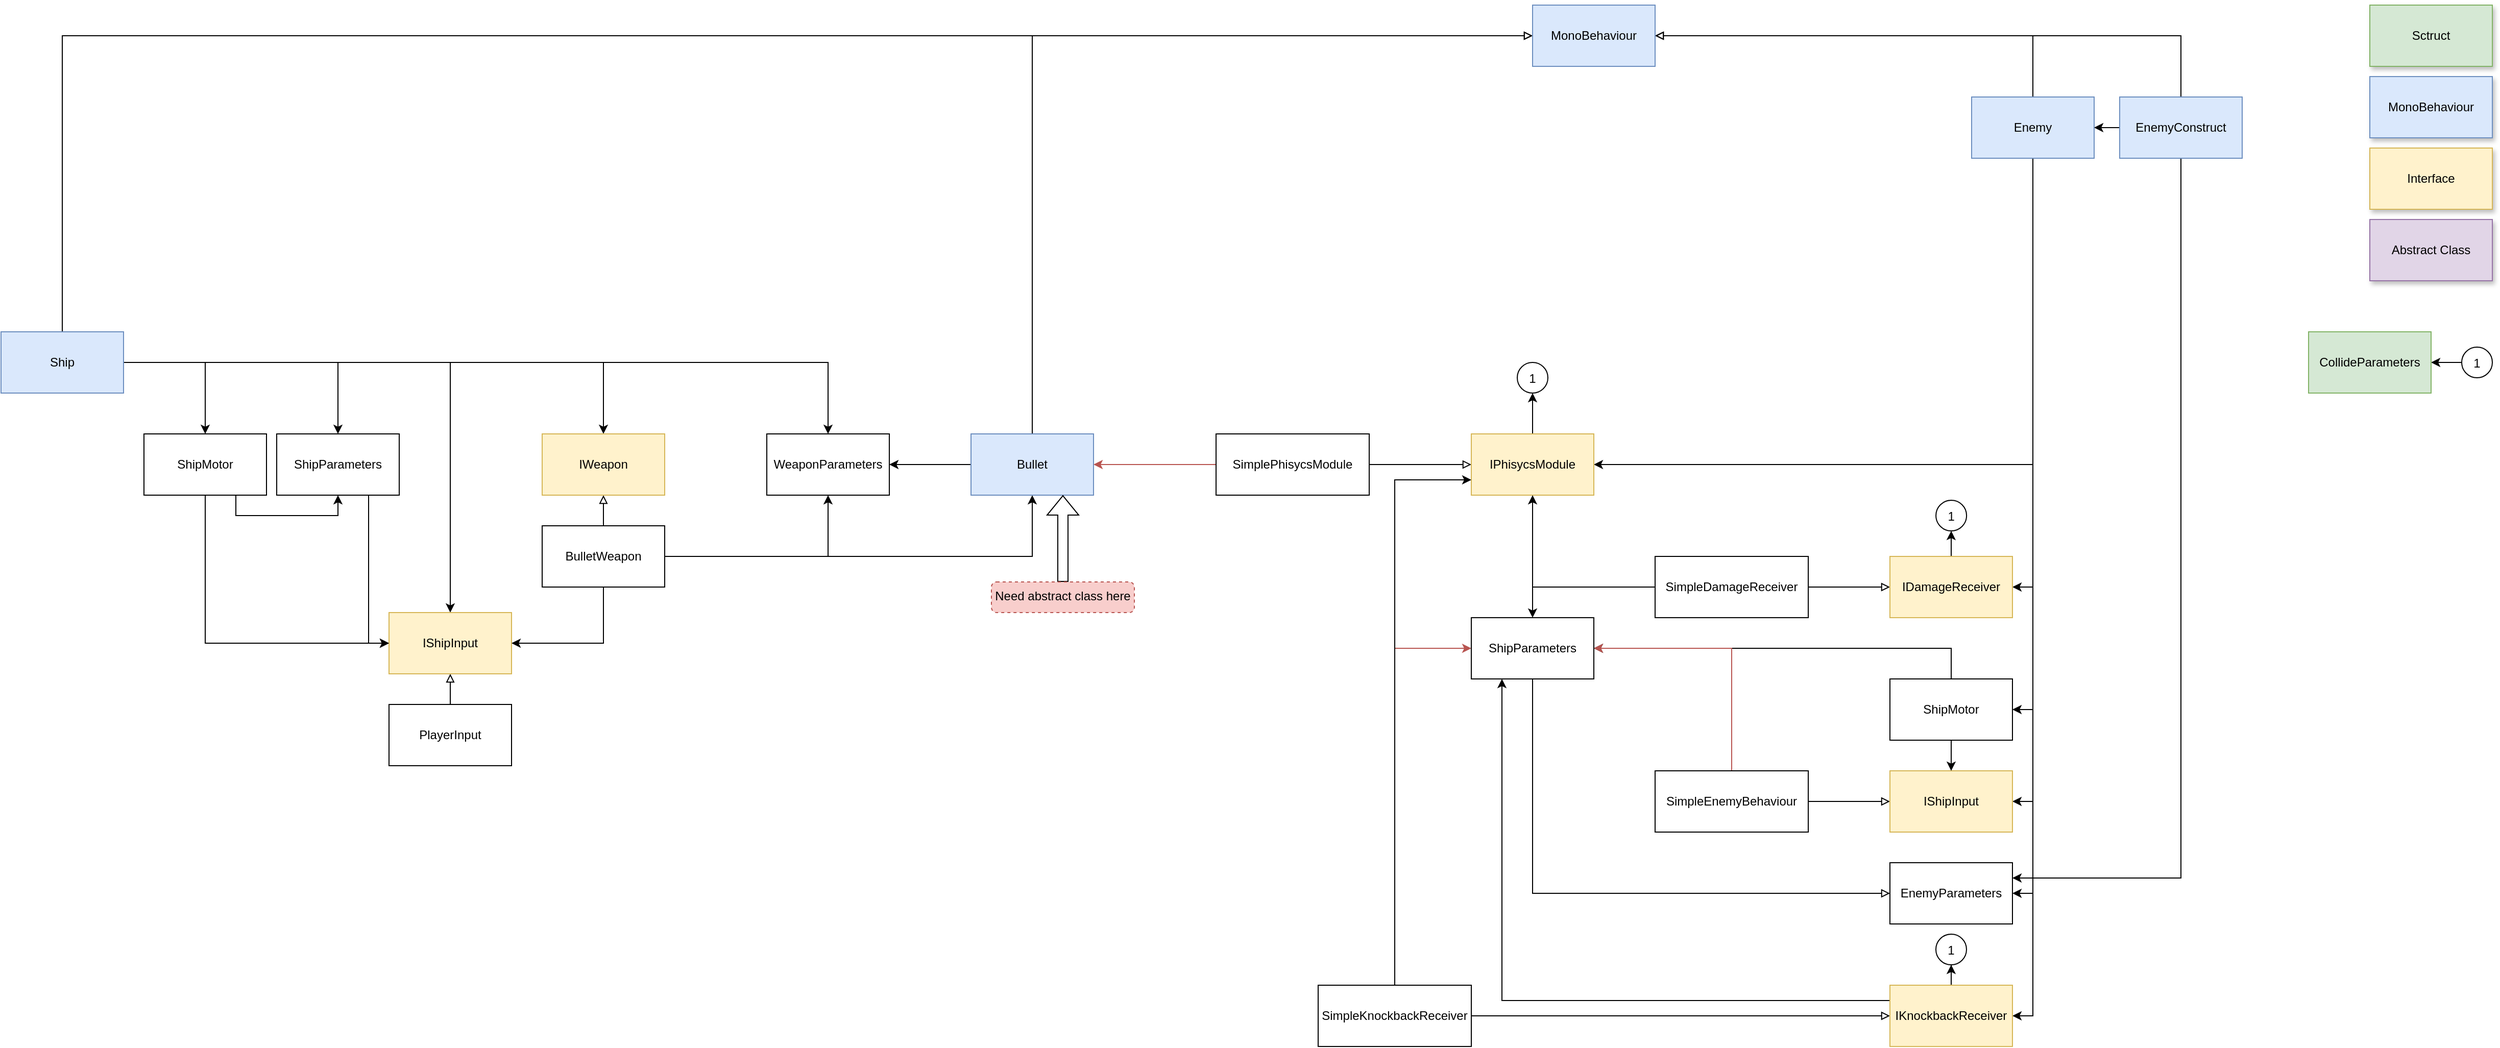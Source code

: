 <mxfile version="21.2.0" type="device">
  <diagram id="R2lEEEUBdFMjLlhIrx00" name="Page-1">
    <mxGraphModel dx="3930" dy="1613" grid="1" gridSize="10" guides="1" tooltips="1" connect="1" arrows="1" fold="1" page="1" pageScale="1" pageWidth="850" pageHeight="1100" math="0" shadow="0" extFonts="Permanent Marker^https://fonts.googleapis.com/css?family=Permanent+Marker">
      <root>
        <mxCell id="0" />
        <mxCell id="1" parent="0" />
        <mxCell id="zuREKiWaDpS8tAC5pNGk-3" value="" style="edgeStyle=orthogonalEdgeStyle;rounded=0;orthogonalLoop=1;jettySize=auto;html=1;exitX=0.5;exitY=0;exitDx=0;exitDy=0;entryX=1;entryY=0.5;entryDx=0;entryDy=0;endArrow=block;endFill=0;" edge="1" parent="1" source="zuREKiWaDpS8tAC5pNGk-2" target="zuREKiWaDpS8tAC5pNGk-1">
          <mxGeometry relative="1" as="geometry">
            <mxPoint x="930" y="160" as="targetPoint" />
          </mxGeometry>
        </mxCell>
        <mxCell id="zuREKiWaDpS8tAC5pNGk-5" value="" style="edgeStyle=orthogonalEdgeStyle;rounded=0;orthogonalLoop=1;jettySize=auto;html=1;exitX=0.5;exitY=0;exitDx=0;exitDy=0;entryX=1;entryY=0.5;entryDx=0;entryDy=0;endArrow=block;endFill=0;" edge="1" parent="1" source="zuREKiWaDpS8tAC5pNGk-4" target="zuREKiWaDpS8tAC5pNGk-1">
          <mxGeometry relative="1" as="geometry">
            <mxPoint x="1200" y="10" as="targetPoint" />
          </mxGeometry>
        </mxCell>
        <mxCell id="zuREKiWaDpS8tAC5pNGk-7" value="" style="edgeStyle=orthogonalEdgeStyle;rounded=0;orthogonalLoop=1;jettySize=auto;html=1;exitX=0.5;exitY=0;exitDx=0;exitDy=0;entryX=0;entryY=0.5;entryDx=0;entryDy=0;endArrow=block;endFill=0;" edge="1" parent="1" source="zuREKiWaDpS8tAC5pNGk-35" target="zuREKiWaDpS8tAC5pNGk-1">
          <mxGeometry relative="1" as="geometry">
            <mxPoint x="1060" y="30" as="targetPoint" />
          </mxGeometry>
        </mxCell>
        <mxCell id="zuREKiWaDpS8tAC5pNGk-9" value="" style="edgeStyle=orthogonalEdgeStyle;rounded=0;orthogonalLoop=1;jettySize=auto;html=1;exitX=0.5;exitY=0;exitDx=0;exitDy=0;entryX=0;entryY=0.5;entryDx=0;entryDy=0;endArrow=block;endFill=0;" edge="1" parent="1" source="zuREKiWaDpS8tAC5pNGk-8" target="zuREKiWaDpS8tAC5pNGk-1">
          <mxGeometry relative="1" as="geometry">
            <mxPoint x="1440" y="30" as="targetPoint" />
          </mxGeometry>
        </mxCell>
        <mxCell id="zuREKiWaDpS8tAC5pNGk-1" value="MonoBehaviour" style="rounded=0;whiteSpace=wrap;html=1;fillColor=#dae8fc;strokeColor=#6c8ebf;" vertex="1" parent="1">
          <mxGeometry x="700" y="60" width="120" height="60" as="geometry" />
        </mxCell>
        <mxCell id="zuREKiWaDpS8tAC5pNGk-38" style="edgeStyle=orthogonalEdgeStyle;rounded=0;orthogonalLoop=1;jettySize=auto;html=1;exitX=0.5;exitY=1;exitDx=0;exitDy=0;entryX=1;entryY=0.5;entryDx=0;entryDy=0;" edge="1" parent="1" source="zuREKiWaDpS8tAC5pNGk-2" target="zuREKiWaDpS8tAC5pNGk-37">
          <mxGeometry relative="1" as="geometry" />
        </mxCell>
        <mxCell id="zuREKiWaDpS8tAC5pNGk-40" style="edgeStyle=orthogonalEdgeStyle;rounded=0;orthogonalLoop=1;jettySize=auto;html=1;exitX=0.5;exitY=1;exitDx=0;exitDy=0;entryX=1;entryY=0.5;entryDx=0;entryDy=0;" edge="1" parent="1" source="zuREKiWaDpS8tAC5pNGk-2" target="zuREKiWaDpS8tAC5pNGk-39">
          <mxGeometry relative="1" as="geometry" />
        </mxCell>
        <mxCell id="zuREKiWaDpS8tAC5pNGk-44" style="edgeStyle=orthogonalEdgeStyle;rounded=0;orthogonalLoop=1;jettySize=auto;html=1;exitX=0.5;exitY=1;exitDx=0;exitDy=0;entryX=1;entryY=0.5;entryDx=0;entryDy=0;" edge="1" parent="1" source="zuREKiWaDpS8tAC5pNGk-2" target="zuREKiWaDpS8tAC5pNGk-41">
          <mxGeometry relative="1" as="geometry" />
        </mxCell>
        <mxCell id="zuREKiWaDpS8tAC5pNGk-45" style="edgeStyle=orthogonalEdgeStyle;rounded=0;orthogonalLoop=1;jettySize=auto;html=1;exitX=0.5;exitY=1;exitDx=0;exitDy=0;entryX=1;entryY=0.5;entryDx=0;entryDy=0;" edge="1" parent="1" source="zuREKiWaDpS8tAC5pNGk-2" target="zuREKiWaDpS8tAC5pNGk-42">
          <mxGeometry relative="1" as="geometry" />
        </mxCell>
        <mxCell id="zuREKiWaDpS8tAC5pNGk-46" style="edgeStyle=orthogonalEdgeStyle;rounded=0;orthogonalLoop=1;jettySize=auto;html=1;exitX=0.5;exitY=1;exitDx=0;exitDy=0;entryX=1;entryY=0.5;entryDx=0;entryDy=0;" edge="1" parent="1" source="zuREKiWaDpS8tAC5pNGk-2" target="zuREKiWaDpS8tAC5pNGk-43">
          <mxGeometry relative="1" as="geometry" />
        </mxCell>
        <mxCell id="zuREKiWaDpS8tAC5pNGk-56" style="edgeStyle=orthogonalEdgeStyle;rounded=0;orthogonalLoop=1;jettySize=auto;html=1;exitX=0.5;exitY=1;exitDx=0;exitDy=0;entryX=1;entryY=0.5;entryDx=0;entryDy=0;" edge="1" parent="1" source="zuREKiWaDpS8tAC5pNGk-2" target="zuREKiWaDpS8tAC5pNGk-57">
          <mxGeometry relative="1" as="geometry" />
        </mxCell>
        <mxCell id="zuREKiWaDpS8tAC5pNGk-2" value="Enemy&lt;br&gt;" style="whiteSpace=wrap;html=1;rounded=0;fillColor=#dae8fc;strokeColor=#6c8ebf;" vertex="1" parent="1">
          <mxGeometry x="1130" y="150" width="120" height="60" as="geometry" />
        </mxCell>
        <mxCell id="zuREKiWaDpS8tAC5pNGk-85" style="edgeStyle=orthogonalEdgeStyle;rounded=0;orthogonalLoop=1;jettySize=auto;html=1;exitX=0;exitY=0.5;exitDx=0;exitDy=0;entryX=1;entryY=0.5;entryDx=0;entryDy=0;" edge="1" parent="1" source="zuREKiWaDpS8tAC5pNGk-4" target="zuREKiWaDpS8tAC5pNGk-2">
          <mxGeometry relative="1" as="geometry" />
        </mxCell>
        <mxCell id="zuREKiWaDpS8tAC5pNGk-87" style="edgeStyle=orthogonalEdgeStyle;rounded=0;orthogonalLoop=1;jettySize=auto;html=1;exitX=0.5;exitY=1;exitDx=0;exitDy=0;entryX=1;entryY=0.25;entryDx=0;entryDy=0;" edge="1" parent="1" source="zuREKiWaDpS8tAC5pNGk-4" target="zuREKiWaDpS8tAC5pNGk-57">
          <mxGeometry relative="1" as="geometry" />
        </mxCell>
        <mxCell id="zuREKiWaDpS8tAC5pNGk-4" value="EnemyConstruct" style="whiteSpace=wrap;html=1;rounded=0;fillColor=#dae8fc;strokeColor=#6c8ebf;" vertex="1" parent="1">
          <mxGeometry x="1275" y="150" width="120" height="60" as="geometry" />
        </mxCell>
        <mxCell id="zuREKiWaDpS8tAC5pNGk-11" value="" style="edgeStyle=orthogonalEdgeStyle;rounded=0;orthogonalLoop=1;jettySize=auto;html=1;" edge="1" parent="1" source="zuREKiWaDpS8tAC5pNGk-8" target="zuREKiWaDpS8tAC5pNGk-10">
          <mxGeometry relative="1" as="geometry" />
        </mxCell>
        <mxCell id="zuREKiWaDpS8tAC5pNGk-13" value="" style="edgeStyle=orthogonalEdgeStyle;rounded=0;orthogonalLoop=1;jettySize=auto;html=1;" edge="1" parent="1" source="zuREKiWaDpS8tAC5pNGk-8" target="zuREKiWaDpS8tAC5pNGk-12">
          <mxGeometry relative="1" as="geometry" />
        </mxCell>
        <mxCell id="zuREKiWaDpS8tAC5pNGk-15" value="" style="edgeStyle=orthogonalEdgeStyle;rounded=0;orthogonalLoop=1;jettySize=auto;html=1;" edge="1" parent="1" source="zuREKiWaDpS8tAC5pNGk-8" target="zuREKiWaDpS8tAC5pNGk-14">
          <mxGeometry relative="1" as="geometry" />
        </mxCell>
        <mxCell id="zuREKiWaDpS8tAC5pNGk-18" value="" style="edgeStyle=orthogonalEdgeStyle;rounded=0;orthogonalLoop=1;jettySize=auto;html=1;" edge="1" parent="1" source="zuREKiWaDpS8tAC5pNGk-8" target="zuREKiWaDpS8tAC5pNGk-17">
          <mxGeometry relative="1" as="geometry" />
        </mxCell>
        <mxCell id="zuREKiWaDpS8tAC5pNGk-20" value="" style="edgeStyle=orthogonalEdgeStyle;rounded=0;orthogonalLoop=1;jettySize=auto;html=1;" edge="1" parent="1" source="zuREKiWaDpS8tAC5pNGk-8" target="zuREKiWaDpS8tAC5pNGk-19">
          <mxGeometry relative="1" as="geometry" />
        </mxCell>
        <mxCell id="zuREKiWaDpS8tAC5pNGk-8" value="Ship" style="whiteSpace=wrap;html=1;rounded=0;fillColor=#dae8fc;strokeColor=#6c8ebf;" vertex="1" parent="1">
          <mxGeometry x="-800" y="380" width="120" height="60" as="geometry" />
        </mxCell>
        <mxCell id="zuREKiWaDpS8tAC5pNGk-25" value="" style="edgeStyle=orthogonalEdgeStyle;rounded=0;orthogonalLoop=1;jettySize=auto;html=1;exitX=0.5;exitY=0;exitDx=0;exitDy=0;entryX=0.5;entryY=1;entryDx=0;entryDy=0;endArrow=block;endFill=0;" edge="1" parent="1" source="zuREKiWaDpS8tAC5pNGk-24" target="zuREKiWaDpS8tAC5pNGk-10">
          <mxGeometry relative="1" as="geometry">
            <mxPoint x="-260" y="710" as="targetPoint" />
          </mxGeometry>
        </mxCell>
        <mxCell id="zuREKiWaDpS8tAC5pNGk-10" value="IShipInput" style="whiteSpace=wrap;html=1;rounded=0;fillColor=#fff2cc;strokeColor=#d6b656;" vertex="1" parent="1">
          <mxGeometry x="-420" y="655" width="120" height="60" as="geometry" />
        </mxCell>
        <mxCell id="zuREKiWaDpS8tAC5pNGk-27" value="" style="edgeStyle=orthogonalEdgeStyle;rounded=0;orthogonalLoop=1;jettySize=auto;html=1;entryX=0.5;entryY=1;entryDx=0;entryDy=0;exitX=0.75;exitY=1;exitDx=0;exitDy=0;" edge="1" parent="1" source="zuREKiWaDpS8tAC5pNGk-12" target="zuREKiWaDpS8tAC5pNGk-19">
          <mxGeometry relative="1" as="geometry">
            <mxPoint x="-600" y="750" as="targetPoint" />
          </mxGeometry>
        </mxCell>
        <mxCell id="zuREKiWaDpS8tAC5pNGk-29" value="" style="edgeStyle=orthogonalEdgeStyle;rounded=0;orthogonalLoop=1;jettySize=auto;html=1;entryX=0;entryY=0.5;entryDx=0;entryDy=0;exitX=0.5;exitY=1;exitDx=0;exitDy=0;" edge="1" parent="1" source="zuREKiWaDpS8tAC5pNGk-12" target="zuREKiWaDpS8tAC5pNGk-10">
          <mxGeometry relative="1" as="geometry" />
        </mxCell>
        <mxCell id="zuREKiWaDpS8tAC5pNGk-12" value="ShipMotor" style="whiteSpace=wrap;html=1;rounded=0;" vertex="1" parent="1">
          <mxGeometry x="-660" y="480" width="120" height="60" as="geometry" />
        </mxCell>
        <mxCell id="zuREKiWaDpS8tAC5pNGk-23" value="" style="edgeStyle=orthogonalEdgeStyle;rounded=0;orthogonalLoop=1;jettySize=auto;html=1;exitX=0.5;exitY=0;exitDx=0;exitDy=0;endArrow=block;endFill=0;entryX=0.5;entryY=1;entryDx=0;entryDy=0;" edge="1" parent="1" source="zuREKiWaDpS8tAC5pNGk-22" target="zuREKiWaDpS8tAC5pNGk-14">
          <mxGeometry relative="1" as="geometry">
            <mxPoint x="-10" y="500" as="targetPoint" />
          </mxGeometry>
        </mxCell>
        <mxCell id="zuREKiWaDpS8tAC5pNGk-14" value="IWeapon" style="whiteSpace=wrap;html=1;rounded=0;fillColor=#fff2cc;strokeColor=#d6b656;" vertex="1" parent="1">
          <mxGeometry x="-270" y="480" width="120" height="60" as="geometry" />
        </mxCell>
        <mxCell id="zuREKiWaDpS8tAC5pNGk-17" value="WeaponParameters&lt;br&gt;" style="whiteSpace=wrap;html=1;rounded=0;" vertex="1" parent="1">
          <mxGeometry x="-50" y="480" width="120" height="60" as="geometry" />
        </mxCell>
        <mxCell id="zuREKiWaDpS8tAC5pNGk-69" style="edgeStyle=orthogonalEdgeStyle;rounded=0;orthogonalLoop=1;jettySize=auto;html=1;exitX=0.75;exitY=1;exitDx=0;exitDy=0;entryX=0;entryY=0.5;entryDx=0;entryDy=0;" edge="1" parent="1" source="zuREKiWaDpS8tAC5pNGk-19" target="zuREKiWaDpS8tAC5pNGk-10">
          <mxGeometry relative="1" as="geometry" />
        </mxCell>
        <mxCell id="zuREKiWaDpS8tAC5pNGk-19" value="ShipParameters" style="whiteSpace=wrap;html=1;rounded=0;" vertex="1" parent="1">
          <mxGeometry x="-530" y="480" width="120" height="60" as="geometry" />
        </mxCell>
        <mxCell id="zuREKiWaDpS8tAC5pNGk-32" value="" style="edgeStyle=orthogonalEdgeStyle;rounded=0;orthogonalLoop=1;jettySize=auto;html=1;entryX=1;entryY=0.5;entryDx=0;entryDy=0;exitX=0.5;exitY=1;exitDx=0;exitDy=0;" edge="1" parent="1" source="zuREKiWaDpS8tAC5pNGk-22" target="zuREKiWaDpS8tAC5pNGk-10">
          <mxGeometry relative="1" as="geometry" />
        </mxCell>
        <mxCell id="zuREKiWaDpS8tAC5pNGk-34" value="" style="edgeStyle=orthogonalEdgeStyle;rounded=0;orthogonalLoop=1;jettySize=auto;html=1;entryX=0.5;entryY=1;entryDx=0;entryDy=0;" edge="1" parent="1" source="zuREKiWaDpS8tAC5pNGk-22" target="zuREKiWaDpS8tAC5pNGk-17">
          <mxGeometry relative="1" as="geometry" />
        </mxCell>
        <mxCell id="zuREKiWaDpS8tAC5pNGk-36" value="" style="edgeStyle=orthogonalEdgeStyle;rounded=0;orthogonalLoop=1;jettySize=auto;html=1;" edge="1" parent="1" source="zuREKiWaDpS8tAC5pNGk-22" target="zuREKiWaDpS8tAC5pNGk-35">
          <mxGeometry relative="1" as="geometry" />
        </mxCell>
        <mxCell id="zuREKiWaDpS8tAC5pNGk-22" value="BulletWeapon" style="whiteSpace=wrap;html=1;rounded=0;" vertex="1" parent="1">
          <mxGeometry x="-270" y="570" width="120" height="60" as="geometry" />
        </mxCell>
        <mxCell id="zuREKiWaDpS8tAC5pNGk-24" value="PlayerInput" style="whiteSpace=wrap;html=1;rounded=0;" vertex="1" parent="1">
          <mxGeometry x="-420" y="745" width="120" height="60" as="geometry" />
        </mxCell>
        <mxCell id="zuREKiWaDpS8tAC5pNGk-68" style="edgeStyle=orthogonalEdgeStyle;rounded=0;orthogonalLoop=1;jettySize=auto;html=1;exitX=0;exitY=0.5;exitDx=0;exitDy=0;entryX=1;entryY=0.5;entryDx=0;entryDy=0;" edge="1" parent="1" source="zuREKiWaDpS8tAC5pNGk-35" target="zuREKiWaDpS8tAC5pNGk-17">
          <mxGeometry relative="1" as="geometry" />
        </mxCell>
        <mxCell id="zuREKiWaDpS8tAC5pNGk-35" value="Bullet" style="whiteSpace=wrap;html=1;rounded=0;fillColor=#dae8fc;strokeColor=#6c8ebf;" vertex="1" parent="1">
          <mxGeometry x="150" y="480" width="120" height="60" as="geometry" />
        </mxCell>
        <mxCell id="zuREKiWaDpS8tAC5pNGk-54" style="edgeStyle=orthogonalEdgeStyle;rounded=0;orthogonalLoop=1;jettySize=auto;html=1;entryX=0;entryY=0.5;entryDx=0;entryDy=0;endArrow=block;endFill=0;exitX=1;exitY=0.5;exitDx=0;exitDy=0;" edge="1" parent="1" source="zuREKiWaDpS8tAC5pNGk-53" target="zuREKiWaDpS8tAC5pNGk-37">
          <mxGeometry relative="1" as="geometry">
            <mxPoint x="1010" y="760" as="sourcePoint" />
          </mxGeometry>
        </mxCell>
        <mxCell id="zuREKiWaDpS8tAC5pNGk-37" value="IShipInput" style="whiteSpace=wrap;html=1;rounded=0;fillColor=#fff2cc;strokeColor=#d6b656;" vertex="1" parent="1">
          <mxGeometry x="1050" y="810" width="120" height="60" as="geometry" />
        </mxCell>
        <mxCell id="zuREKiWaDpS8tAC5pNGk-83" style="edgeStyle=orthogonalEdgeStyle;rounded=0;orthogonalLoop=1;jettySize=auto;html=1;exitX=0.5;exitY=1;exitDx=0;exitDy=0;entryX=0.5;entryY=0;entryDx=0;entryDy=0;" edge="1" parent="1" source="zuREKiWaDpS8tAC5pNGk-39" target="zuREKiWaDpS8tAC5pNGk-37">
          <mxGeometry relative="1" as="geometry" />
        </mxCell>
        <mxCell id="zuREKiWaDpS8tAC5pNGk-84" style="edgeStyle=orthogonalEdgeStyle;rounded=0;orthogonalLoop=1;jettySize=auto;html=1;exitX=0.5;exitY=0;exitDx=0;exitDy=0;entryX=1;entryY=0.5;entryDx=0;entryDy=0;" edge="1" parent="1" source="zuREKiWaDpS8tAC5pNGk-39" target="zuREKiWaDpS8tAC5pNGk-55">
          <mxGeometry relative="1" as="geometry" />
        </mxCell>
        <mxCell id="zuREKiWaDpS8tAC5pNGk-39" value="ShipMotor" style="whiteSpace=wrap;html=1;rounded=0;" vertex="1" parent="1">
          <mxGeometry x="1050" y="720" width="120" height="60" as="geometry" />
        </mxCell>
        <mxCell id="zuREKiWaDpS8tAC5pNGk-48" value="" style="edgeStyle=orthogonalEdgeStyle;rounded=0;orthogonalLoop=1;jettySize=auto;html=1;entryX=0;entryY=0.5;entryDx=0;entryDy=0;exitX=1;exitY=0.5;exitDx=0;exitDy=0;endArrow=block;endFill=0;" edge="1" parent="1" source="zuREKiWaDpS8tAC5pNGk-47" target="zuREKiWaDpS8tAC5pNGk-41">
          <mxGeometry relative="1" as="geometry">
            <mxPoint x="1010" y="570" as="sourcePoint" />
          </mxGeometry>
        </mxCell>
        <mxCell id="zuREKiWaDpS8tAC5pNGk-76" style="edgeStyle=orthogonalEdgeStyle;rounded=0;orthogonalLoop=1;jettySize=auto;html=1;exitX=0.5;exitY=0;exitDx=0;exitDy=0;" edge="1" parent="1" source="zuREKiWaDpS8tAC5pNGk-41" target="zuREKiWaDpS8tAC5pNGk-77">
          <mxGeometry relative="1" as="geometry">
            <mxPoint x="1110.059" y="560" as="targetPoint" />
          </mxGeometry>
        </mxCell>
        <mxCell id="zuREKiWaDpS8tAC5pNGk-41" value="IDamageReceiver&lt;br&gt;" style="whiteSpace=wrap;html=1;rounded=0;fillColor=#fff2cc;strokeColor=#d6b656;" vertex="1" parent="1">
          <mxGeometry x="1050" y="600" width="120" height="60" as="geometry" />
        </mxCell>
        <mxCell id="zuREKiWaDpS8tAC5pNGk-52" style="edgeStyle=orthogonalEdgeStyle;rounded=0;orthogonalLoop=1;jettySize=auto;html=1;entryX=0;entryY=0.5;entryDx=0;entryDy=0;exitX=1;exitY=0.5;exitDx=0;exitDy=0;endArrow=block;endFill=0;" edge="1" parent="1" source="zuREKiWaDpS8tAC5pNGk-49" target="zuREKiWaDpS8tAC5pNGk-42">
          <mxGeometry relative="1" as="geometry">
            <mxPoint x="590" y="440" as="sourcePoint" />
          </mxGeometry>
        </mxCell>
        <mxCell id="zuREKiWaDpS8tAC5pNGk-71" value="" style="edgeStyle=orthogonalEdgeStyle;rounded=0;orthogonalLoop=1;jettySize=auto;html=1;" edge="1" parent="1" source="zuREKiWaDpS8tAC5pNGk-72" target="zuREKiWaDpS8tAC5pNGk-70">
          <mxGeometry relative="1" as="geometry">
            <mxPoint x="1660" y="490" as="sourcePoint" />
            <Array as="points" />
          </mxGeometry>
        </mxCell>
        <mxCell id="zuREKiWaDpS8tAC5pNGk-74" style="edgeStyle=orthogonalEdgeStyle;rounded=0;orthogonalLoop=1;jettySize=auto;html=1;exitX=0.5;exitY=0;exitDx=0;exitDy=0;" edge="1" parent="1" source="zuREKiWaDpS8tAC5pNGk-42" target="zuREKiWaDpS8tAC5pNGk-75">
          <mxGeometry relative="1" as="geometry">
            <mxPoint x="699.471" y="450" as="targetPoint" />
          </mxGeometry>
        </mxCell>
        <mxCell id="zuREKiWaDpS8tAC5pNGk-42" value="IPhisycsModule" style="whiteSpace=wrap;html=1;rounded=0;fillColor=#fff2cc;strokeColor=#d6b656;" vertex="1" parent="1">
          <mxGeometry x="640" y="480" width="120" height="60" as="geometry" />
        </mxCell>
        <mxCell id="zuREKiWaDpS8tAC5pNGk-51" style="edgeStyle=orthogonalEdgeStyle;rounded=0;orthogonalLoop=1;jettySize=auto;html=1;entryX=0;entryY=0.5;entryDx=0;entryDy=0;endArrow=block;endFill=0;exitX=1;exitY=0.5;exitDx=0;exitDy=0;" edge="1" parent="1" source="zuREKiWaDpS8tAC5pNGk-50" target="zuREKiWaDpS8tAC5pNGk-43">
          <mxGeometry relative="1" as="geometry">
            <mxPoint x="1020" y="1010" as="sourcePoint" />
          </mxGeometry>
        </mxCell>
        <mxCell id="zuREKiWaDpS8tAC5pNGk-78" style="edgeStyle=orthogonalEdgeStyle;rounded=0;orthogonalLoop=1;jettySize=auto;html=1;exitX=0.5;exitY=0;exitDx=0;exitDy=0;" edge="1" parent="1" source="zuREKiWaDpS8tAC5pNGk-43" target="zuREKiWaDpS8tAC5pNGk-79">
          <mxGeometry relative="1" as="geometry">
            <mxPoint x="1110.059" y="1000" as="targetPoint" />
          </mxGeometry>
        </mxCell>
        <mxCell id="zuREKiWaDpS8tAC5pNGk-88" style="edgeStyle=orthogonalEdgeStyle;rounded=0;orthogonalLoop=1;jettySize=auto;html=1;exitX=0;exitY=0.25;exitDx=0;exitDy=0;entryX=0.25;entryY=1;entryDx=0;entryDy=0;" edge="1" parent="1" source="zuREKiWaDpS8tAC5pNGk-43" target="zuREKiWaDpS8tAC5pNGk-55">
          <mxGeometry relative="1" as="geometry" />
        </mxCell>
        <mxCell id="zuREKiWaDpS8tAC5pNGk-43" value="IKnockbackReceiver" style="whiteSpace=wrap;html=1;rounded=0;fillColor=#fff2cc;strokeColor=#d6b656;" vertex="1" parent="1">
          <mxGeometry x="1050" y="1020" width="120" height="60" as="geometry" />
        </mxCell>
        <mxCell id="zuREKiWaDpS8tAC5pNGk-62" style="edgeStyle=orthogonalEdgeStyle;rounded=0;orthogonalLoop=1;jettySize=auto;html=1;exitX=0;exitY=0.5;exitDx=0;exitDy=0;entryX=0.5;entryY=1;entryDx=0;entryDy=0;" edge="1" parent="1" source="zuREKiWaDpS8tAC5pNGk-47" target="zuREKiWaDpS8tAC5pNGk-42">
          <mxGeometry relative="1" as="geometry" />
        </mxCell>
        <mxCell id="zuREKiWaDpS8tAC5pNGk-64" style="edgeStyle=orthogonalEdgeStyle;rounded=0;orthogonalLoop=1;jettySize=auto;html=1;exitX=0;exitY=0.5;exitDx=0;exitDy=0;entryX=0.5;entryY=0;entryDx=0;entryDy=0;" edge="1" parent="1" source="zuREKiWaDpS8tAC5pNGk-47" target="zuREKiWaDpS8tAC5pNGk-55">
          <mxGeometry relative="1" as="geometry" />
        </mxCell>
        <mxCell id="zuREKiWaDpS8tAC5pNGk-47" value="SimpleDamageReceiver" style="whiteSpace=wrap;html=1;rounded=0;" vertex="1" parent="1">
          <mxGeometry x="820" y="600" width="150" height="60" as="geometry" />
        </mxCell>
        <mxCell id="zuREKiWaDpS8tAC5pNGk-97" style="edgeStyle=orthogonalEdgeStyle;rounded=0;orthogonalLoop=1;jettySize=auto;html=1;exitX=0;exitY=0.5;exitDx=0;exitDy=0;entryX=1;entryY=0.5;entryDx=0;entryDy=0;fillColor=#f8cecc;strokeColor=#b85450;" edge="1" parent="1" source="zuREKiWaDpS8tAC5pNGk-49" target="zuREKiWaDpS8tAC5pNGk-35">
          <mxGeometry relative="1" as="geometry" />
        </mxCell>
        <mxCell id="zuREKiWaDpS8tAC5pNGk-49" value="SimplePhisycsModule" style="whiteSpace=wrap;html=1;rounded=0;" vertex="1" parent="1">
          <mxGeometry x="390" y="480" width="150" height="60" as="geometry" />
        </mxCell>
        <mxCell id="zuREKiWaDpS8tAC5pNGk-89" style="edgeStyle=orthogonalEdgeStyle;rounded=0;orthogonalLoop=1;jettySize=auto;html=1;exitX=0.5;exitY=0;exitDx=0;exitDy=0;entryX=0;entryY=0.5;entryDx=0;entryDy=0;fillColor=#f8cecc;strokeColor=#b85450;" edge="1" parent="1" source="zuREKiWaDpS8tAC5pNGk-50" target="zuREKiWaDpS8tAC5pNGk-55">
          <mxGeometry relative="1" as="geometry" />
        </mxCell>
        <mxCell id="zuREKiWaDpS8tAC5pNGk-90" style="edgeStyle=orthogonalEdgeStyle;rounded=0;orthogonalLoop=1;jettySize=auto;html=1;exitX=0.5;exitY=0;exitDx=0;exitDy=0;entryX=0;entryY=0.75;entryDx=0;entryDy=0;" edge="1" parent="1" source="zuREKiWaDpS8tAC5pNGk-50" target="zuREKiWaDpS8tAC5pNGk-42">
          <mxGeometry relative="1" as="geometry" />
        </mxCell>
        <mxCell id="zuREKiWaDpS8tAC5pNGk-50" value="SimpleKnockbackReceiver" style="whiteSpace=wrap;html=1;rounded=0;" vertex="1" parent="1">
          <mxGeometry x="490" y="1020" width="150" height="60" as="geometry" />
        </mxCell>
        <mxCell id="zuREKiWaDpS8tAC5pNGk-60" style="edgeStyle=orthogonalEdgeStyle;rounded=0;orthogonalLoop=1;jettySize=auto;html=1;exitX=0.5;exitY=0;exitDx=0;exitDy=0;entryX=1;entryY=0.5;entryDx=0;entryDy=0;fillColor=#f8cecc;strokeColor=#b85450;" edge="1" parent="1" source="zuREKiWaDpS8tAC5pNGk-53" target="zuREKiWaDpS8tAC5pNGk-55">
          <mxGeometry relative="1" as="geometry">
            <mxPoint x="760" y="840" as="targetPoint" />
          </mxGeometry>
        </mxCell>
        <mxCell id="zuREKiWaDpS8tAC5pNGk-53" value="SimpleEnemyBehaviour" style="whiteSpace=wrap;html=1;rounded=0;" vertex="1" parent="1">
          <mxGeometry x="820" y="810" width="150" height="60" as="geometry" />
        </mxCell>
        <mxCell id="zuREKiWaDpS8tAC5pNGk-58" style="edgeStyle=orthogonalEdgeStyle;rounded=0;orthogonalLoop=1;jettySize=auto;html=1;exitX=0.5;exitY=1;exitDx=0;exitDy=0;entryX=0;entryY=0.5;entryDx=0;entryDy=0;endArrow=block;endFill=0;" edge="1" parent="1" source="zuREKiWaDpS8tAC5pNGk-55" target="zuREKiWaDpS8tAC5pNGk-57">
          <mxGeometry relative="1" as="geometry">
            <Array as="points">
              <mxPoint x="700" y="930" />
            </Array>
          </mxGeometry>
        </mxCell>
        <mxCell id="zuREKiWaDpS8tAC5pNGk-55" value="ShipParameters&lt;br&gt;" style="whiteSpace=wrap;html=1;rounded=0;" vertex="1" parent="1">
          <mxGeometry x="640" y="660" width="120" height="60" as="geometry" />
        </mxCell>
        <mxCell id="zuREKiWaDpS8tAC5pNGk-57" value="EnemyParameters" style="whiteSpace=wrap;html=1;rounded=0;" vertex="1" parent="1">
          <mxGeometry x="1050" y="900" width="120" height="60" as="geometry" />
        </mxCell>
        <mxCell id="zuREKiWaDpS8tAC5pNGk-70" value="CollideParameters" style="whiteSpace=wrap;html=1;rounded=0;fillColor=#d5e8d4;strokeColor=#82b366;" vertex="1" parent="1">
          <mxGeometry x="1460" y="380" width="120" height="60" as="geometry" />
        </mxCell>
        <mxCell id="zuREKiWaDpS8tAC5pNGk-72" value="1" style="ellipse;" vertex="1" parent="1">
          <mxGeometry x="1610" y="395" width="30" height="30" as="geometry" />
        </mxCell>
        <mxCell id="zuREKiWaDpS8tAC5pNGk-75" value="1" style="ellipse;" vertex="1" parent="1">
          <mxGeometry x="685.001" y="410" width="30" height="30" as="geometry" />
        </mxCell>
        <mxCell id="zuREKiWaDpS8tAC5pNGk-77" value="1" style="ellipse;" vertex="1" parent="1">
          <mxGeometry x="1095.059" y="545" width="30" height="30" as="geometry" />
        </mxCell>
        <mxCell id="zuREKiWaDpS8tAC5pNGk-79" value="1" style="ellipse;" vertex="1" parent="1">
          <mxGeometry x="1094.999" y="970" width="30" height="30" as="geometry" />
        </mxCell>
        <mxCell id="zuREKiWaDpS8tAC5pNGk-91" value="Sctruct" style="rounded=0;whiteSpace=wrap;html=1;fillColor=#d5e8d4;strokeColor=#82b366;shadow=1;" vertex="1" parent="1">
          <mxGeometry x="1520" y="60" width="120" height="60" as="geometry" />
        </mxCell>
        <mxCell id="zuREKiWaDpS8tAC5pNGk-92" value="MonoBehaviour" style="rounded=0;whiteSpace=wrap;html=1;fillColor=#dae8fc;strokeColor=#6c8ebf;shadow=1;" vertex="1" parent="1">
          <mxGeometry x="1520" y="130" width="120" height="60" as="geometry" />
        </mxCell>
        <mxCell id="zuREKiWaDpS8tAC5pNGk-93" value="Interface" style="rounded=0;whiteSpace=wrap;html=1;fillColor=#fff2cc;strokeColor=#d6b656;shadow=1;" vertex="1" parent="1">
          <mxGeometry x="1520" y="200" width="120" height="60" as="geometry" />
        </mxCell>
        <mxCell id="zuREKiWaDpS8tAC5pNGk-94" value="Abstract Class&lt;br&gt;" style="rounded=0;whiteSpace=wrap;html=1;fillColor=#e1d5e7;strokeColor=#9673a6;shadow=1;" vertex="1" parent="1">
          <mxGeometry x="1520" y="270" width="120" height="60" as="geometry" />
        </mxCell>
        <mxCell id="zuREKiWaDpS8tAC5pNGk-101" style="edgeStyle=orthogonalEdgeStyle;rounded=0;orthogonalLoop=1;jettySize=auto;html=1;exitX=0.5;exitY=0;exitDx=0;exitDy=0;entryX=0.75;entryY=1;entryDx=0;entryDy=0;shape=flexArrow;" edge="1" parent="1" source="zuREKiWaDpS8tAC5pNGk-100" target="zuREKiWaDpS8tAC5pNGk-35">
          <mxGeometry relative="1" as="geometry">
            <mxPoint x="250" y="543" as="targetPoint" />
          </mxGeometry>
        </mxCell>
        <mxCell id="zuREKiWaDpS8tAC5pNGk-100" value="Need abstract class here&lt;br&gt;" style="html=1;align=center;verticalAlign=top;rounded=1;absoluteArcSize=1;arcSize=10;dashed=1;whiteSpace=wrap;fillColor=#f8cecc;strokeColor=#b85450;" vertex="1" parent="1">
          <mxGeometry x="170" y="625" width="140" height="30" as="geometry" />
        </mxCell>
      </root>
    </mxGraphModel>
  </diagram>
</mxfile>
